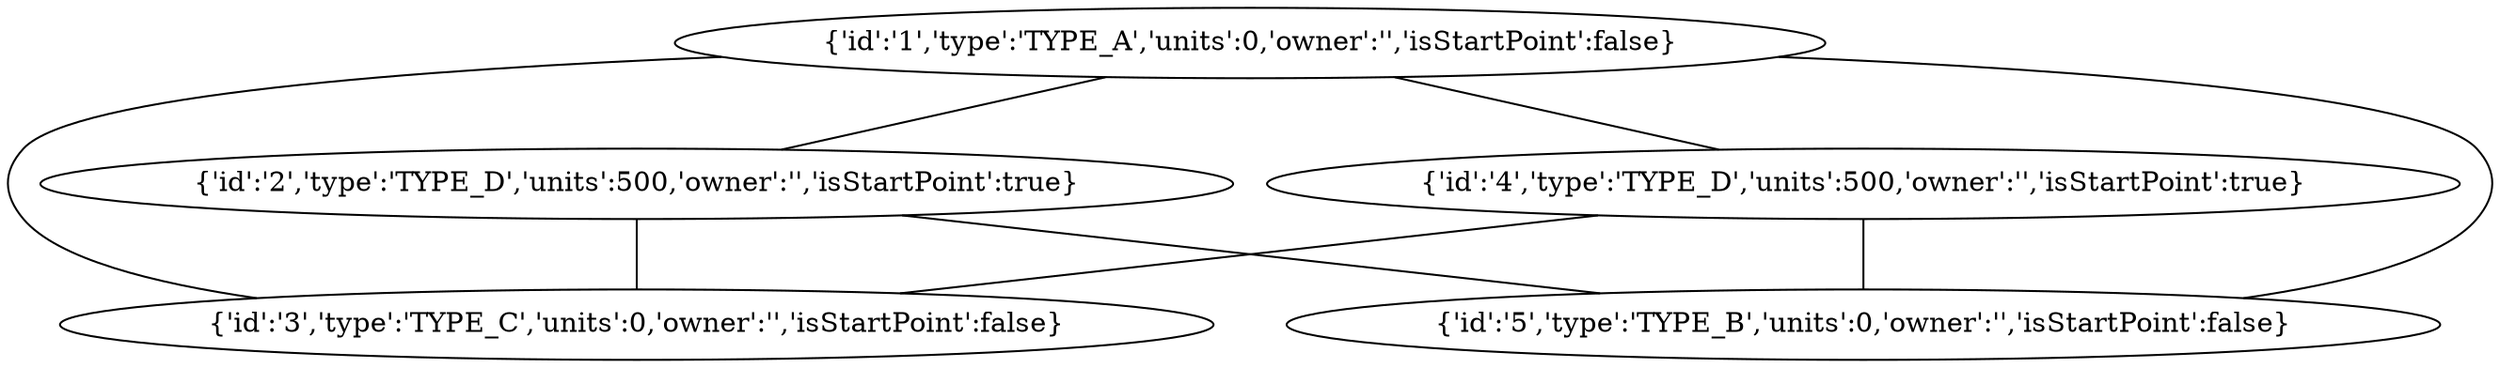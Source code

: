 graph "{'galaxyType':'SMALL_BASES'}" {
    1[label="{'id':'1','type':'TYPE_A','units':0,'owner':'','isStartPoint':false}"];
    2[label="{'id':'2','type':'TYPE_D','units':500,'owner':'','isStartPoint':true}"];
    3[label="{'id':'3','type':'TYPE_C','units':0,'owner':'','isStartPoint':false}"];
    4[label="{'id':'4','type':'TYPE_D','units':500,'owner':'','isStartPoint':true}"];
    5[label="{'id':'5','type':'TYPE_B','units':0,'owner':'','isStartPoint':false}"];    
    1 -- 2;
    1 -- 3;
    1 -- 4;
    1 -- 5;
    2 -- 3;
    2 -- 5;
    4 -- 3;
    4 -- 5;
}